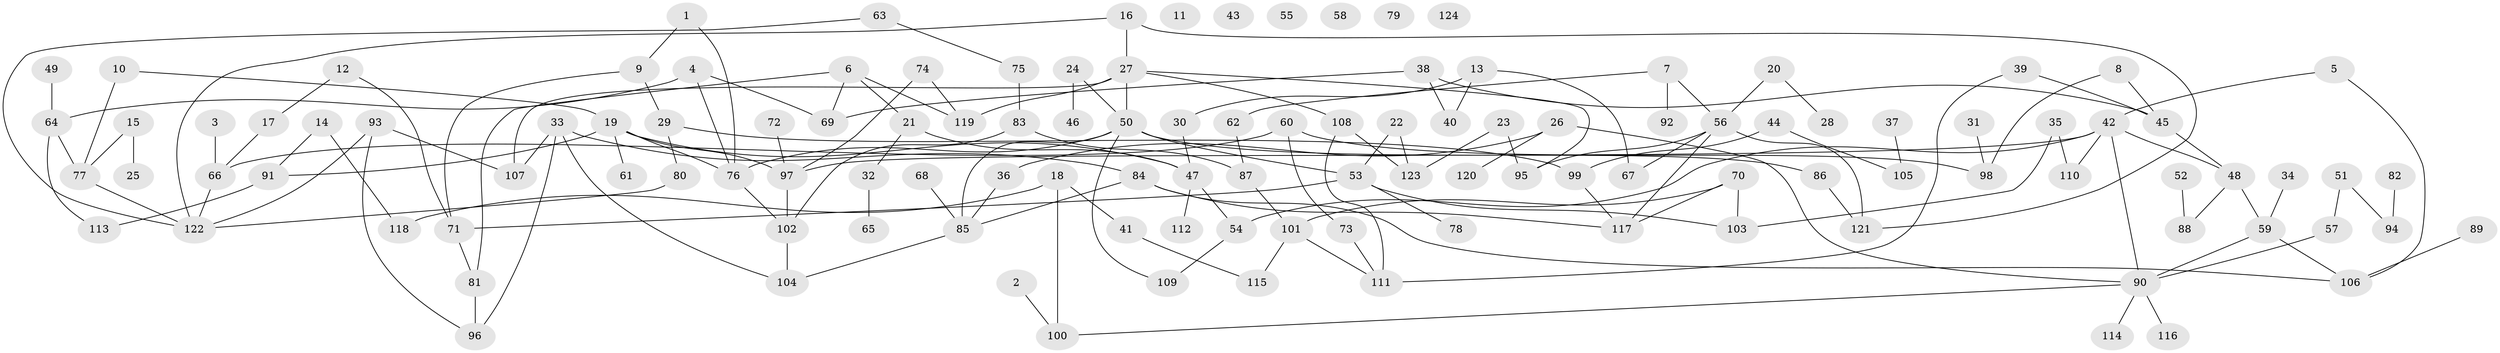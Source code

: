 // coarse degree distribution, {2: 0.20967741935483872, 0: 0.0967741935483871, 1: 0.24193548387096775, 4: 0.14516129032258066, 7: 0.03225806451612903, 3: 0.16129032258064516, 10: 0.016129032258064516, 8: 0.016129032258064516, 5: 0.04838709677419355, 11: 0.016129032258064516, 9: 0.016129032258064516}
// Generated by graph-tools (version 1.1) at 2025/42/03/04/25 21:42:29]
// undirected, 124 vertices, 160 edges
graph export_dot {
graph [start="1"]
  node [color=gray90,style=filled];
  1;
  2;
  3;
  4;
  5;
  6;
  7;
  8;
  9;
  10;
  11;
  12;
  13;
  14;
  15;
  16;
  17;
  18;
  19;
  20;
  21;
  22;
  23;
  24;
  25;
  26;
  27;
  28;
  29;
  30;
  31;
  32;
  33;
  34;
  35;
  36;
  37;
  38;
  39;
  40;
  41;
  42;
  43;
  44;
  45;
  46;
  47;
  48;
  49;
  50;
  51;
  52;
  53;
  54;
  55;
  56;
  57;
  58;
  59;
  60;
  61;
  62;
  63;
  64;
  65;
  66;
  67;
  68;
  69;
  70;
  71;
  72;
  73;
  74;
  75;
  76;
  77;
  78;
  79;
  80;
  81;
  82;
  83;
  84;
  85;
  86;
  87;
  88;
  89;
  90;
  91;
  92;
  93;
  94;
  95;
  96;
  97;
  98;
  99;
  100;
  101;
  102;
  103;
  104;
  105;
  106;
  107;
  108;
  109;
  110;
  111;
  112;
  113;
  114;
  115;
  116;
  117;
  118;
  119;
  120;
  121;
  122;
  123;
  124;
  1 -- 9;
  1 -- 76;
  2 -- 100;
  3 -- 66;
  4 -- 64;
  4 -- 69;
  4 -- 76;
  5 -- 42;
  5 -- 106;
  6 -- 21;
  6 -- 69;
  6 -- 81;
  6 -- 119;
  7 -- 56;
  7 -- 62;
  7 -- 92;
  8 -- 45;
  8 -- 98;
  9 -- 29;
  9 -- 71;
  10 -- 19;
  10 -- 77;
  12 -- 17;
  12 -- 71;
  13 -- 30;
  13 -- 40;
  13 -- 67;
  14 -- 91;
  14 -- 118;
  15 -- 25;
  15 -- 77;
  16 -- 27;
  16 -- 121;
  16 -- 122;
  17 -- 66;
  18 -- 41;
  18 -- 100;
  18 -- 118;
  19 -- 47;
  19 -- 61;
  19 -- 76;
  19 -- 91;
  19 -- 97;
  20 -- 28;
  20 -- 56;
  21 -- 32;
  21 -- 47;
  22 -- 53;
  22 -- 123;
  23 -- 95;
  23 -- 123;
  24 -- 46;
  24 -- 50;
  26 -- 36;
  26 -- 90;
  26 -- 120;
  27 -- 50;
  27 -- 95;
  27 -- 107;
  27 -- 108;
  27 -- 119;
  29 -- 80;
  29 -- 99;
  30 -- 47;
  31 -- 98;
  32 -- 65;
  33 -- 84;
  33 -- 96;
  33 -- 104;
  33 -- 107;
  34 -- 59;
  35 -- 103;
  35 -- 110;
  36 -- 85;
  37 -- 105;
  38 -- 40;
  38 -- 45;
  38 -- 69;
  39 -- 45;
  39 -- 111;
  41 -- 115;
  42 -- 48;
  42 -- 54;
  42 -- 90;
  42 -- 97;
  42 -- 110;
  44 -- 99;
  44 -- 105;
  45 -- 48;
  47 -- 54;
  47 -- 112;
  48 -- 59;
  48 -- 88;
  49 -- 64;
  50 -- 53;
  50 -- 76;
  50 -- 85;
  50 -- 86;
  50 -- 109;
  51 -- 57;
  51 -- 94;
  52 -- 88;
  53 -- 71;
  53 -- 78;
  53 -- 103;
  54 -- 109;
  56 -- 67;
  56 -- 95;
  56 -- 117;
  56 -- 121;
  57 -- 90;
  59 -- 90;
  59 -- 106;
  60 -- 66;
  60 -- 73;
  60 -- 98;
  62 -- 87;
  63 -- 75;
  63 -- 122;
  64 -- 77;
  64 -- 113;
  66 -- 122;
  68 -- 85;
  70 -- 101;
  70 -- 103;
  70 -- 117;
  71 -- 81;
  72 -- 97;
  73 -- 111;
  74 -- 97;
  74 -- 119;
  75 -- 83;
  76 -- 102;
  77 -- 122;
  80 -- 122;
  81 -- 96;
  82 -- 94;
  83 -- 87;
  83 -- 102;
  84 -- 85;
  84 -- 106;
  84 -- 117;
  85 -- 104;
  86 -- 121;
  87 -- 101;
  89 -- 106;
  90 -- 100;
  90 -- 114;
  90 -- 116;
  91 -- 113;
  93 -- 96;
  93 -- 107;
  93 -- 122;
  97 -- 102;
  99 -- 117;
  101 -- 111;
  101 -- 115;
  102 -- 104;
  108 -- 111;
  108 -- 123;
}
